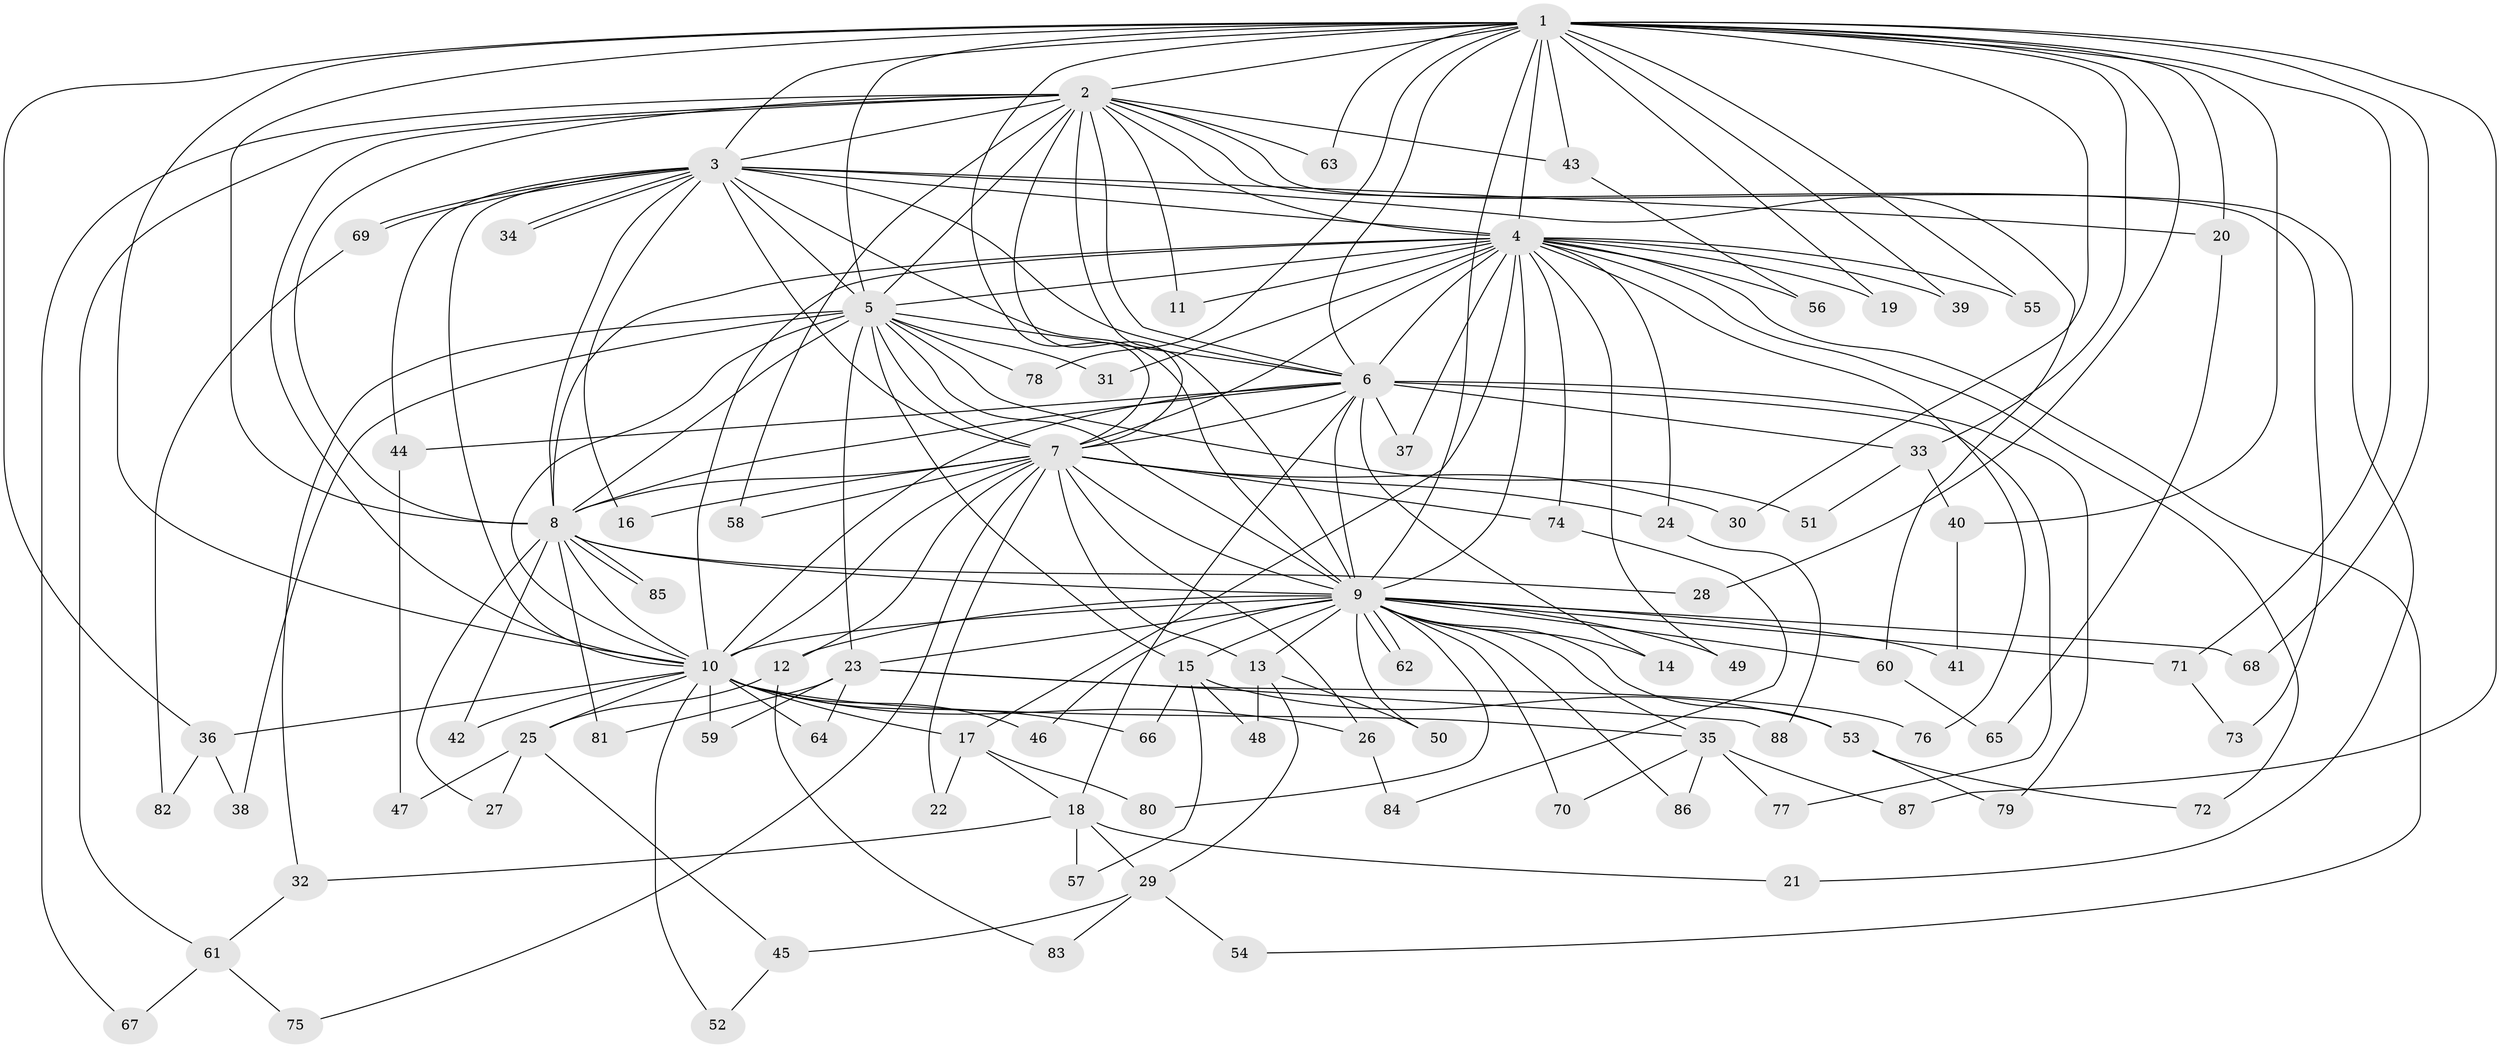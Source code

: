 // coarse degree distribution, {17: 0.037037037037037035, 7: 0.07407407407407407, 10: 0.1111111111111111, 19: 0.037037037037037035, 4: 0.18518518518518517, 12: 0.07407407407407407, 2: 0.07407407407407407, 3: 0.18518518518518517, 6: 0.07407407407407407, 18: 0.037037037037037035, 1: 0.07407407407407407, 5: 0.037037037037037035}
// Generated by graph-tools (version 1.1) at 2025/36/03/04/25 23:36:32]
// undirected, 88 vertices, 201 edges
graph export_dot {
  node [color=gray90,style=filled];
  1;
  2;
  3;
  4;
  5;
  6;
  7;
  8;
  9;
  10;
  11;
  12;
  13;
  14;
  15;
  16;
  17;
  18;
  19;
  20;
  21;
  22;
  23;
  24;
  25;
  26;
  27;
  28;
  29;
  30;
  31;
  32;
  33;
  34;
  35;
  36;
  37;
  38;
  39;
  40;
  41;
  42;
  43;
  44;
  45;
  46;
  47;
  48;
  49;
  50;
  51;
  52;
  53;
  54;
  55;
  56;
  57;
  58;
  59;
  60;
  61;
  62;
  63;
  64;
  65;
  66;
  67;
  68;
  69;
  70;
  71;
  72;
  73;
  74;
  75;
  76;
  77;
  78;
  79;
  80;
  81;
  82;
  83;
  84;
  85;
  86;
  87;
  88;
  1 -- 2;
  1 -- 3;
  1 -- 4;
  1 -- 5;
  1 -- 6;
  1 -- 7;
  1 -- 8;
  1 -- 9;
  1 -- 10;
  1 -- 19;
  1 -- 20;
  1 -- 28;
  1 -- 30;
  1 -- 33;
  1 -- 36;
  1 -- 39;
  1 -- 40;
  1 -- 43;
  1 -- 55;
  1 -- 63;
  1 -- 68;
  1 -- 71;
  1 -- 78;
  1 -- 87;
  2 -- 3;
  2 -- 4;
  2 -- 5;
  2 -- 6;
  2 -- 7;
  2 -- 8;
  2 -- 9;
  2 -- 10;
  2 -- 11;
  2 -- 21;
  2 -- 43;
  2 -- 58;
  2 -- 61;
  2 -- 63;
  2 -- 67;
  2 -- 73;
  3 -- 4;
  3 -- 5;
  3 -- 6;
  3 -- 7;
  3 -- 8;
  3 -- 9;
  3 -- 10;
  3 -- 16;
  3 -- 20;
  3 -- 34;
  3 -- 34;
  3 -- 44;
  3 -- 60;
  3 -- 69;
  3 -- 69;
  4 -- 5;
  4 -- 6;
  4 -- 7;
  4 -- 8;
  4 -- 9;
  4 -- 10;
  4 -- 11;
  4 -- 17;
  4 -- 19;
  4 -- 24;
  4 -- 31;
  4 -- 37;
  4 -- 39;
  4 -- 49;
  4 -- 54;
  4 -- 55;
  4 -- 56;
  4 -- 72;
  4 -- 74;
  4 -- 76;
  5 -- 6;
  5 -- 7;
  5 -- 8;
  5 -- 9;
  5 -- 10;
  5 -- 15;
  5 -- 23;
  5 -- 31;
  5 -- 32;
  5 -- 38;
  5 -- 51;
  5 -- 78;
  6 -- 7;
  6 -- 8;
  6 -- 9;
  6 -- 10;
  6 -- 14;
  6 -- 18;
  6 -- 33;
  6 -- 37;
  6 -- 44;
  6 -- 77;
  6 -- 79;
  7 -- 8;
  7 -- 9;
  7 -- 10;
  7 -- 12;
  7 -- 13;
  7 -- 16;
  7 -- 22;
  7 -- 24;
  7 -- 26;
  7 -- 30;
  7 -- 58;
  7 -- 74;
  7 -- 75;
  8 -- 9;
  8 -- 10;
  8 -- 27;
  8 -- 28;
  8 -- 42;
  8 -- 81;
  8 -- 85;
  8 -- 85;
  9 -- 10;
  9 -- 12;
  9 -- 13;
  9 -- 14;
  9 -- 15;
  9 -- 23;
  9 -- 35;
  9 -- 41;
  9 -- 46;
  9 -- 49;
  9 -- 50;
  9 -- 53;
  9 -- 60;
  9 -- 62;
  9 -- 62;
  9 -- 68;
  9 -- 70;
  9 -- 71;
  9 -- 80;
  9 -- 86;
  10 -- 17;
  10 -- 25;
  10 -- 26;
  10 -- 35;
  10 -- 36;
  10 -- 42;
  10 -- 46;
  10 -- 52;
  10 -- 59;
  10 -- 64;
  10 -- 66;
  12 -- 25;
  12 -- 83;
  13 -- 29;
  13 -- 48;
  13 -- 50;
  15 -- 48;
  15 -- 53;
  15 -- 57;
  15 -- 66;
  17 -- 18;
  17 -- 22;
  17 -- 80;
  18 -- 21;
  18 -- 29;
  18 -- 32;
  18 -- 57;
  20 -- 65;
  23 -- 59;
  23 -- 64;
  23 -- 76;
  23 -- 81;
  23 -- 88;
  24 -- 88;
  25 -- 27;
  25 -- 45;
  25 -- 47;
  26 -- 84;
  29 -- 45;
  29 -- 54;
  29 -- 83;
  32 -- 61;
  33 -- 40;
  33 -- 51;
  35 -- 70;
  35 -- 77;
  35 -- 86;
  35 -- 87;
  36 -- 38;
  36 -- 82;
  40 -- 41;
  43 -- 56;
  44 -- 47;
  45 -- 52;
  53 -- 72;
  53 -- 79;
  60 -- 65;
  61 -- 67;
  61 -- 75;
  69 -- 82;
  71 -- 73;
  74 -- 84;
}
